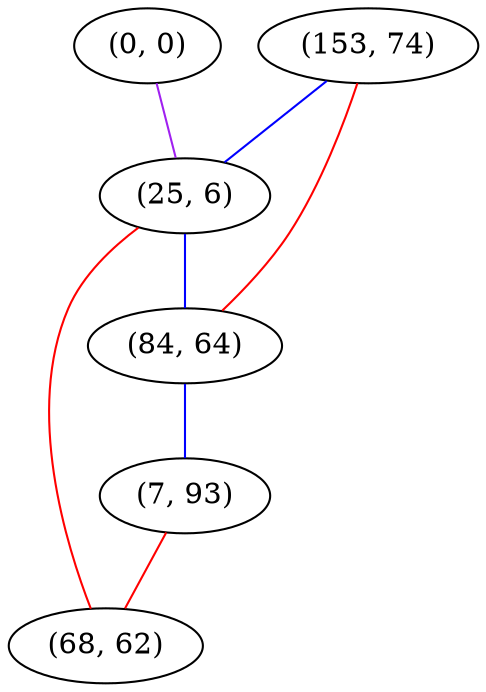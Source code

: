graph "" {
"(153, 74)";
"(0, 0)";
"(25, 6)";
"(84, 64)";
"(7, 93)";
"(68, 62)";
"(153, 74)" -- "(25, 6)"  [color=blue, key=0, weight=3];
"(153, 74)" -- "(84, 64)"  [color=red, key=0, weight=1];
"(0, 0)" -- "(25, 6)"  [color=purple, key=0, weight=4];
"(25, 6)" -- "(68, 62)"  [color=red, key=0, weight=1];
"(25, 6)" -- "(84, 64)"  [color=blue, key=0, weight=3];
"(84, 64)" -- "(7, 93)"  [color=blue, key=0, weight=3];
"(7, 93)" -- "(68, 62)"  [color=red, key=0, weight=1];
}
